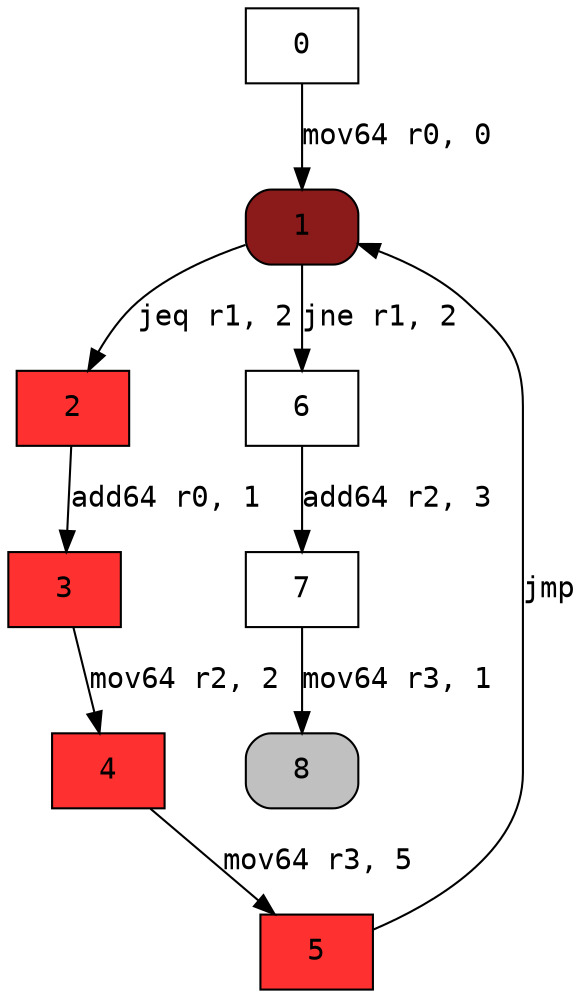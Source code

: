 digraph cfg { 
node [fontname="monospace"];
node [shape=box];
edge [fontname="monospace"];
  0 -> 1 [label="mov64 r0, 0"];
  1 -> 2 [label="jeq r1, 2"];
  1 -> 6 [label="jne r1, 2"];
  2 -> 3 [label="add64 r0, 1"];
  3 -> 4 [label="mov64 r2, 2"];
  4 -> 5 [label="mov64 r3, 5"];
  5 -> 1 [label="jmp"];
  6 -> 7 [label="add64 r2, 3"];
  7 -> 8 [label="mov64 r3, 1"];
1 [style="rounded,filled",fillcolor=firebrick4];
2 [style=filled,fillcolor=firebrick1];
3 [style=filled,fillcolor=firebrick1];
4 [style=filled,fillcolor=firebrick1];
5 [style=filled,fillcolor=firebrick1];
8 [style="rounded,filled",fillcolor=grey];
}